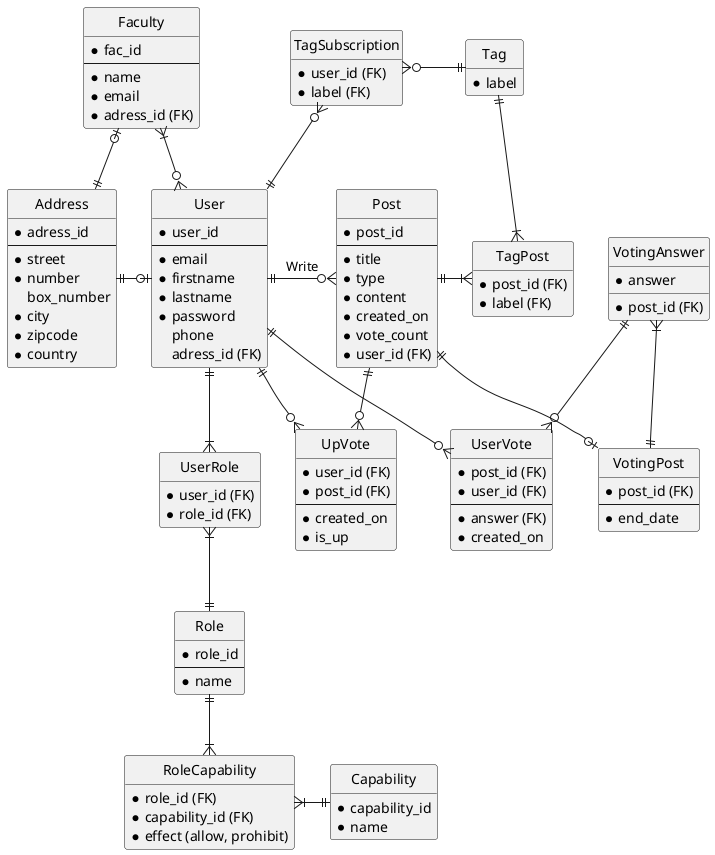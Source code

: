 @startuml db_mdl

hide circle
hide empty members

' entity Entity {
'    * identifying_attribute
'    --
'    * mandatory_attribute
'    optional_attribute
' }

' ' zero or one
' A |o--o| B

' ' exactly one
' C ||--|| D

' ' zero or many
' E }o--o{ F

' ' one or many
' G }|--|{ H

entity User {
  * user_id
  --
  * email 
  * firstname 
  * lastname
  * password
  phone
  adress_id (FK)
}

entity Address {
  * adress_id
  --
  * street
  * number
  box_number
  * city
  * zipcode
  * country
}


entity UpVote {
  * user_id (FK)
  * post_id (FK)
  --
  * created_on
  * is_up
}

entity TagSubscription{
  * user_id (FK)
  * label (FK)
}

entity Tag {
  * label
}

entity Post {
  * post_id
  --
  * title
  * type
  * content
  * created_on
  * vote_count
  * user_id (FK)
}


entity VotingPost {
  * post_id (FK)
  --
  * end_date
}

entity TagPost {
    * post_id (FK)
    * label (FK)
}

entity UserVote {
  * post_id (FK)
  * user_id (FK)
  --
  * answer (FK)
  * created_on
}

entity VotingAnswer{
  * post_id (FK)
  * answer
}

entity Faculty  {
  * fac_id
  --
  * name
  * email
  * adress_id (FK)
}

entity Role {
  * role_id
  --
  * name
}

entity UserRole {
  * user_id (FK)
  * role_id (FK)
}

entity RoleCapability {
  * role_id (FK)
  * capability_id (FK)
  * effect (allow, prohibit)
}

entity Capability {
  * capability_id
  * name
}

Address ||-o| User


Faculty }|--o{ User
Faculty |o--|| Address


User ||-o{ Post : Write
User ||--o{ UpVote 
Post ||--o{ UpVote 

Post ||--o| VotingPost
VotingAnswer}|-|| VotingPost

User  ||--o{ UserVote
VotingAnswer ||--o{  UserVote 

TagSubscription }o--|| User
TagSubscription }o-|| Tag

Tag  ||--|{  TagPost
Post ||-|{  TagPost


User ||--|{ UserRole
UserRole }|--|| Role
Role ||--|{ RoleCapability
RoleCapability }|-|| Capability

@enduml
